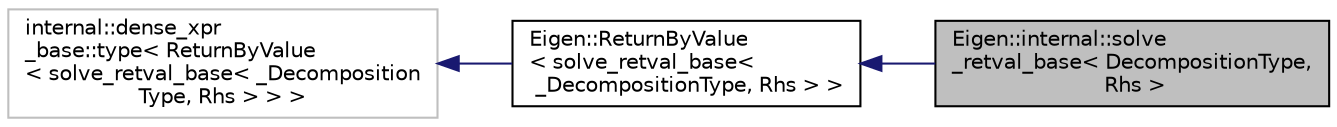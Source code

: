 digraph "Eigen::internal::solve_retval_base&lt; DecompositionType, Rhs &gt;"
{
  edge [fontname="Helvetica",fontsize="10",labelfontname="Helvetica",labelfontsize="10"];
  node [fontname="Helvetica",fontsize="10",shape=record];
  rankdir="LR";
  Node1 [label="Eigen::internal::solve\l_retval_base\< DecompositionType,\l Rhs \>",height=0.2,width=0.4,color="black", fillcolor="grey75", style="filled" fontcolor="black"];
  Node2 -> Node1 [dir="back",color="midnightblue",fontsize="10",style="solid",fontname="Helvetica"];
  Node2 [label="Eigen::ReturnByValue\l\< solve_retval_base\<\l _DecompositionType, Rhs \> \>",height=0.2,width=0.4,color="black", fillcolor="white", style="filled",URL="$classEigen_1_1ReturnByValue.html"];
  Node3 -> Node2 [dir="back",color="midnightblue",fontsize="10",style="solid",fontname="Helvetica"];
  Node3 [label="internal::dense_xpr\l_base::type\< ReturnByValue\l\< solve_retval_base\< _Decomposition\lType, Rhs \> \> \>",height=0.2,width=0.4,color="grey75", fillcolor="white", style="filled"];
}

